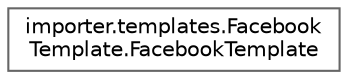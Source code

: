 digraph "Graphical Class Hierarchy"
{
 // LATEX_PDF_SIZE
  bgcolor="transparent";
  edge [fontname=Helvetica,fontsize=10,labelfontname=Helvetica,labelfontsize=10];
  node [fontname=Helvetica,fontsize=10,shape=box,height=0.2,width=0.4];
  rankdir="LR";
  Node0 [id="Node000000",label="importer.templates.Facebook\lTemplate.FacebookTemplate",height=0.2,width=0.4,color="grey40", fillcolor="white", style="filled",URL="$classimporter_1_1templates_1_1_facebook_template_1_1_facebook_template.html",tooltip=" "];
}
